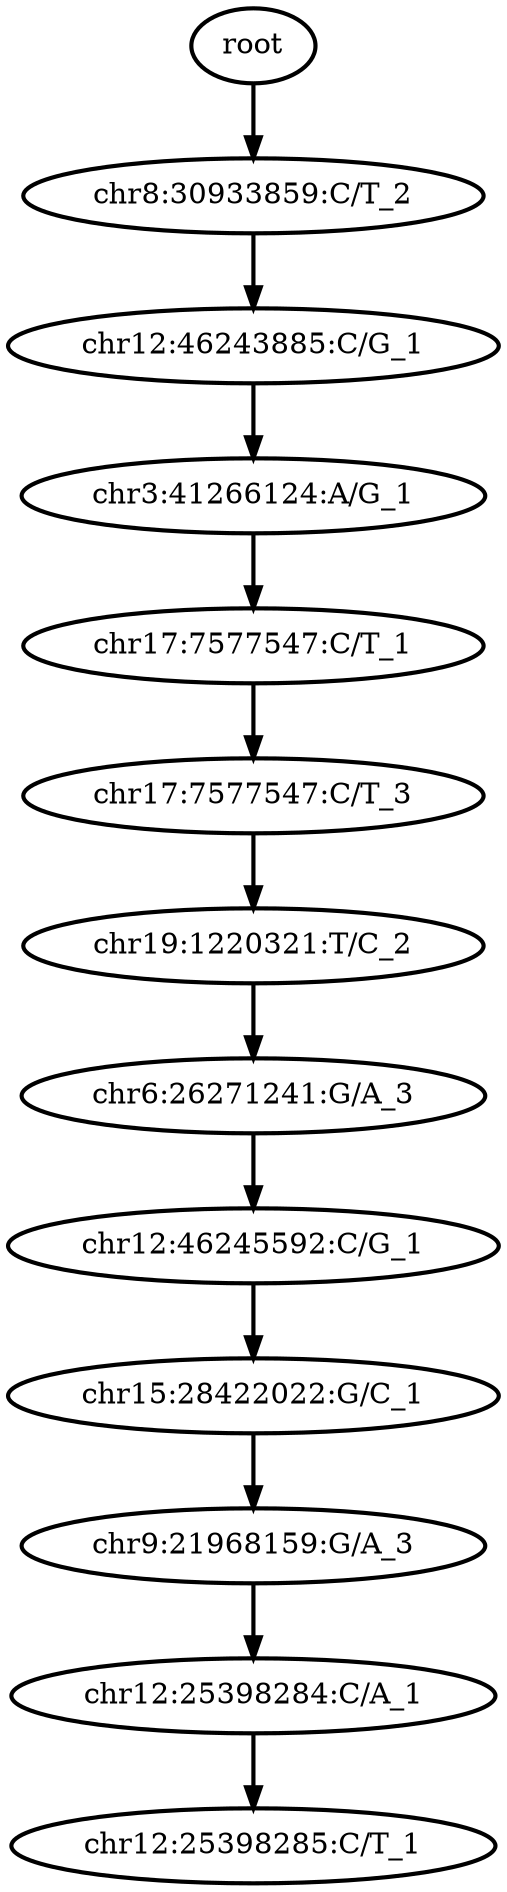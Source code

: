 digraph N {
	overlap="false"
	rankdir="TB"
	0 [label="root", style="bold"];
	1 [label="chr8:30933859:C/T_2", style="bold"];
	2 [label="chr12:46243885:C/G_1", style="bold"];
	3 [label="chr3:41266124:A/G_1", style="bold"];
	4 [label="chr17:7577547:C/T_1", style="bold"];
	5 [label="chr17:7577547:C/T_3", style="bold"];
	6 [label="chr19:1220321:T/C_2", style="bold"];
	7 [label="chr6:26271241:G/A_3", style="bold"];
	8 [label="chr12:46245592:C/G_1", style="bold"];
	9 [label="chr15:28422022:G/C_1", style="bold"];
	10 [label="chr9:21968159:G/A_3", style="bold"];
	11 [label="chr12:25398284:C/A_1", style="bold"];
	12 [label="chr12:25398285:C/T_1", style="bold"];
	0 -> 1 [style="bold"];
	1 -> 2 [style="bold"];
	2 -> 3 [style="bold"];
	3 -> 4 [style="bold"];
	4 -> 5 [style="bold"];
	5 -> 6 [style="bold"];
	6 -> 7 [style="bold"];
	7 -> 8 [style="bold"];
	8 -> 9 [style="bold"];
	9 -> 10 [style="bold"];
	10 -> 11 [style="bold"];
	11 -> 12 [style="bold"];
}